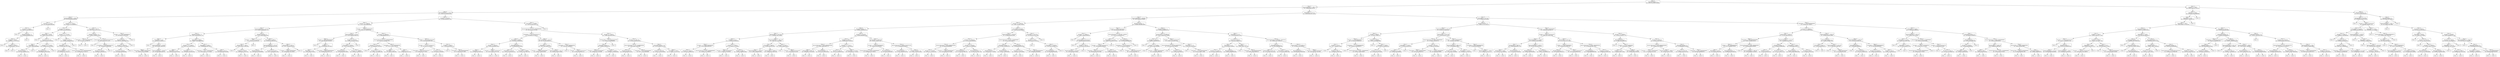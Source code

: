 digraph DecisionTree {
	rankdir=TD;
	node [shape=box];
	140446008335600 [label="Class: 0
Payment Format = 2
IG: 0.0021781538597350682"];
	140445856903760 [label="Class: 0
Amount Received <= 1883.52
IG: -0.048878962224145"];
	140446008335600 -> 140445856903760;
	140445856897088 [label="Class: 0
Amount Received <= 223.24
IG: -0.009276218366925654"];
	140445856903760 -> 140445856897088;
	140445856892576 [label="Class: 0
Amount Received <= 58.56
IG: 0.007402285042446338"];
	140445856897088 -> 140445856892576;
	140445856900256 [label="Class: 0
Account <= 12793.0
IG: 0.011285368592846186"];
	140445856892576 -> 140445856900256;
	140445856897568 [label="Class: 0
Account <= 10260.0
IG: 0.010197345158287675"];
	140445856900256 -> 140445856897568;
	140445856899920 [label="Class: 0
"];
	140445856897568 -> 140445856899920;
	140445856903808 [label="Class: 0
Payment Currency = 4
IG: 0.004662849488553342"];
	140445856897568 -> 140445856903808;
	140445856903424 [label="Class: 0
To Bank <= 23555.0
IG: -0.009906113797972202"];
	140445856903808 -> 140445856903424;
	140445856898576 [label="Class: 0
"];
	140445856903424 -> 140445856898576;
	140445856898672 [label="Class: 0
To Bank <= 23691.0
IG: -0.004062806917236702"];
	140445856903424 -> 140445856898672;
	140445856901168 [label="Class: 0
"];
	140445856898672 -> 140445856901168;
	140445856902944 [label="Class: 0
"];
	140445856898672 -> 140445856902944;
	140445856900640 [label="Class: 0
"];
	140445856903808 -> 140445856900640;
	140445856898720 [label="Class: 0
"];
	140445856900256 -> 140445856898720;
	140445856902416 [label="Class: 0
Account <= 173925.0
IG: 0.003872474163680622"];
	140445856892576 -> 140445856902416;
	140445856892432 [label="Class: 0
Account.1 <= 158213.0
IG: 0.006791935529326925"];
	140445856902416 -> 140445856892432;
	140445856903040 [label="Class: 0
Amount Paid <= 98.59
IG: 0.008707442229220307"];
	140445856892432 -> 140445856903040;
	140445856898144 [label="Class: 0
"];
	140445856903040 -> 140445856898144;
	140445856897184 [label="Class: 0
Account <= 41119.0
IG: 0.007429366707397664"];
	140445856903040 -> 140445856897184;
	140445856903952 [label="Class: 0
From Bank <= 1.0
IG: 0.01077999204849866"];
	140445856897184 -> 140445856903952;
	140445856903088 [label="Class: 0
Payment Currency = 5
IG: 0.011562193060221191"];
	140445856903952 -> 140445856903088;
	140445856893680 [label="Class: 0
"];
	140445856903088 -> 140445856893680;
	140445856903616 [label="Class: 1
"];
	140445856903088 -> 140445856903616;
	140445856897136 [label="Class: 0
"];
	140445856903952 -> 140445856897136;
	140445856896176 [label="Class: 0
Account.1 <= 111426.0
IG: 0.004867901552293601"];
	140445856897184 -> 140445856896176;
	140445856894832 [label="Class: 0
Receiving Currency = 0
IG: 0.0018086541205103446"];
	140445856896176 -> 140445856894832;
	140445856897760 [label="Class: 0
"];
	140445856894832 -> 140445856897760;
	140445856906064 [label="Class: 0
"];
	140445856894832 -> 140445856906064;
	140445856896944 [label="Class: 0
"];
	140445856896176 -> 140445856896944;
	140445856891904 [label="Class: 0
Account.1 <= 176746.0
IG: -0.001423152157207187"];
	140445856892432 -> 140445856891904;
	140445916590960 [label="Class: 0
"];
	140445856891904 -> 140445916590960;
	140445916590528 [label="Class: 0
To Bank <= 27621.0
IG: -0.006851998864400554"];
	140445856891904 -> 140445916590528;
	140445856894592 [label="Class: 0
Timestamp <= 6097.0
IG: -0.014631296733111405"];
	140445916590528 -> 140445856894592;
	140445856892624 [label="Class: 0
Amount Received <= 79.27
IG: 0.005687931115616273"];
	140445856894592 -> 140445856892624;
	140445856897424 [label="Class: 0
"];
	140445856892624 -> 140445856897424;
	140445856897952 [label="Class: 0
"];
	140445856892624 -> 140445856897952;
	140445856893152 [label="Class: 0
Amount Received <= 97.16999999999999
IG: -0.030463687575100172"];
	140445856894592 -> 140445856893152;
	140445856891280 [label="Class: 0
"];
	140445856893152 -> 140445856891280;
	140445856897280 [label="Class: 0
"];
	140445856893152 -> 140445856897280;
	140445856891760 [label="Class: 0
"];
	140445916590528 -> 140445856891760;
	140445856903904 [label="Class: 0
From Bank <= 32613.0
IG: -0.007763957267111167"];
	140445856902416 -> 140445856903904;
	140445856896992 [label="Class: 0
Payment Currency = 13
IG: -0.036021284982223824"];
	140445856903904 -> 140445856896992;
	140445856906160 [label="Class: 0
Timestamp <= 10118.666666666666
IG: -0.1414871123750779"];
	140445856896992 -> 140445856906160;
	140445856896368 [label="Class: 0
"];
	140445856906160 -> 140445856896368;
	140445856897616 [label="Class: 0
"];
	140445856906160 -> 140445856897616;
	140445856896656 [label="Class: 0
Amount Received <= 82.63333333333331
IG: -0.03146800763711478"];
	140445856896992 -> 140445856896656;
	140445856901840 [label="Class: 0
"];
	140445856896656 -> 140445856901840;
	140445856896416 [label="Class: 0
From Bank <= 31528.833333333332
IG: -0.03854397388926046"];
	140445856896656 -> 140445856896416;
	140445856895120 [label="Class: 0
Account <= 243930.0
IG: -0.045699337804440125"];
	140445856896416 -> 140445856895120;
	140445856899776 [label="Class: 0
"];
	140445856895120 -> 140445856899776;
	140445856903856 [label="Class: 0
"];
	140445856895120 -> 140445856903856;
	140445856894160 [label="Class: 0
"];
	140445856896416 -> 140445856894160;
	140445856891520 [label="Class: 0
Account.1 <= 178295.66666666645
IG: 0.007663457419513055"];
	140445856903904 -> 140445856891520;
	140445407110496 [label="Class: 0
Payment Currency = 5
IG: 0.0011611584593937442"];
	140445856891520 -> 140445407110496;
	140445407111168 [label="Class: 0
Account <= 294470.0
IG: -0.010816257076794835"];
	140445407110496 -> 140445407111168;
	140445407111600 [label="Class: 0
Account <= 253563.0
IG: -0.025388653850093666"];
	140445407111168 -> 140445407111600;
	140445407114144 [label="Class: 0
"];
	140445407111600 -> 140445407114144;
	140445407112032 [label="Class: 0
"];
	140445407111600 -> 140445407112032;
	140445407114048 [label="Class: 0
"];
	140445407111168 -> 140445407114048;
	140445407111744 [label="Class: 0
"];
	140445407110496 -> 140445407111744;
	140445407110832 [label="Class: 0
"];
	140445856891520 -> 140445407110832;
	140445856905776 [label="Class: 0
Account <= 121263.0
IG: -0.02485538049427302"];
	140445856897088 -> 140445856905776;
	140445407111408 [label="Class: 0
Account.1 <= 148628.0
IG: -0.012174991388049916"];
	140445856905776 -> 140445407111408;
	140445407111504 [label="Class: 0
Amount Received <= 1327.65
IG: -0.005974448806567176"];
	140445407111408 -> 140445407111504;
	140445407113904 [label="Class: 0
Payment Currency = 0
IG: -0.0017052819293411747"];
	140445407111504 -> 140445407113904;
	140445407114000 [label="Class: 0
From Bank <= 22.0
IG: -0.05004374318981217"];
	140445407113904 -> 140445407114000;
	140445407113232 [label="Class: 1
"];
	140445407114000 -> 140445407113232;
	140445407110736 [label="Class: 0
Amount Received <= 549.99
IG: -0.04754340710825338"];
	140445407114000 -> 140445407110736;
	140445407112080 [label="Class: 0
From Bank <= 98690.49999999438
IG: -0.006527815474384897"];
	140445407110736 -> 140445407112080;
	140445407113280 [label="Class: 0
"];
	140445407112080 -> 140445407113280;
	140445407111216 [label="Class: 0
"];
	140445407112080 -> 140445407111216;
	140445407106704 [label="Class: 0
Amount Received <= 990.88
IG: -0.07565289462448795"];
	140445407110736 -> 140445407106704;
	140445407112416 [label="Class: 0
"];
	140445407106704 -> 140445407112416;
	140445407113040 [label="Class: 0
"];
	140445407106704 -> 140445407113040;
	140445407112752 [label="Class: 0
Timestamp <= 8689.0
IG: -0.0005771865589603662"];
	140445407113904 -> 140445407112752;
	140445407112896 [label="Class: 0
Account.1 <= 115860.0
IG: 0.0027519778164124074"];
	140445407112752 -> 140445407112896;
	140445407102576 [label="Class: 0
From Bank <= 116.0
IG: 0.004419234491307495"];
	140445407112896 -> 140445407102576;
	140445407110160 [label="Class: 0
"];
	140445407102576 -> 140445407110160;
	140445407109392 [label="Class: 0
"];
	140445407102576 -> 140445407109392;
	140445407111312 [label="Class: 0
Timestamp <= 1411.0
IG: -0.003584740554010304"];
	140445407112896 -> 140445407111312;
	140445407109152 [label="Class: 0
"];
	140445407111312 -> 140445407109152;
	140445407113088 [label="Class: 0
"];
	140445407111312 -> 140445407113088;
	140445407111792 [label="Class: 0
Timestamp <= 13081.0
IG: -0.006689685590759472"];
	140445407112752 -> 140445407111792;
	140445407109872 [label="Class: 0
Timestamp <= 12217.166666666666
IG: -0.0022496197473734283"];
	140445407111792 -> 140445407109872;
	140445407109056 [label="Class: 0
"];
	140445407109872 -> 140445407109056;
	140445407113184 [label="Class: 0
"];
	140445407109872 -> 140445407113184;
	140445407113856 [label="Class: 0
Timestamp <= 14157.0
IG: -0.021039546097953984"];
	140445407111792 -> 140445407113856;
	140445407109776 [label="Class: 0
"];
	140445407113856 -> 140445407109776;
	140445407110784 [label="Class: 0
"];
	140445407113856 -> 140445407110784;
	140445407109680 [label="Class: 0
Payment Currency = 4
IG: -0.025754905289859138"];
	140445407111504 -> 140445407109680;
	140445407102384 [label="Class: 0
Account.1 <= 118047.33333333321
IG: -0.0458213355952295"];
	140445407109680 -> 140445407102384;
	140445407111552 [label="Class: 0
Amount Paid <= 1362.8
IG: -0.055136335723851945"];
	140445407102384 -> 140445407111552;
	140445407106896 [label="Class: 0
"];
	140445407111552 -> 140445407106896;
	140445407106944 [label="Class: 0
To Bank <= 124261.0
IG: -0.06594802273877051"];
	140445407111552 -> 140445407106944;
	140445407111120 [label="Class: 0
"];
	140445407106944 -> 140445407111120;
	140445407113328 [label="Class: 0
"];
	140445407106944 -> 140445407113328;
	140445407105984 [label="Class: 0
"];
	140445407102384 -> 140445407105984;
	140445407109344 [label="Class: 0
From Bank <= 19925.0
IG: -0.01812920389216377"];
	140445407109680 -> 140445407109344;
	140445407111888 [label="Class: 0
Amount Received <= 1761.81
IG: -0.0070963488619021405"];
	140445407109344 -> 140445407111888;
	140445407105696 [label="Class: 0
Payment Currency = 10
IG: -0.0014603470182969081"];
	140445407111888 -> 140445407105696;
	140445407112128 [label="Class: 0
"];
	140445407105696 -> 140445407112128;
	140445407110304 [label="Class: 0
"];
	140445407105696 -> 140445407110304;
	140445407110208 [label="Class: 0
Account.1 <= 107597.0
IG: -0.027120885869321064"];
	140445407111888 -> 140445407110208;
	140445407109248 [label="Class: 0
"];
	140445407110208 -> 140445407109248;
	140445407106080 [label="Class: 0
"];
	140445407110208 -> 140445407106080;
	140445407108624 [label="Class: 0
Amount Paid <= 1820.31
IG: -0.03773020481435164"];
	140445407109344 -> 140445407108624;
	140445407106464 [label="Class: 0
To Bank <= 212031.99999999983
IG: -0.045648062144118824"];
	140445407108624 -> 140445407106464;
	140445407101856 [label="Class: 0
"];
	140445407106464 -> 140445407101856;
	140445407102528 [label="Class: 0
"];
	140445407106464 -> 140445407102528;
	140445407101760 [label="Class: 0
"];
	140445407108624 -> 140445407101760;
	140445407109728 [label="Class: 0
Account.1 <= 233028.66666666663
IG: -0.03917877604954144"];
	140445407111408 -> 140445407109728;
	140445407110544 [label="Class: 0
Amount Received <= 675.07
IG: -0.023744828476490704"];
	140445407109728 -> 140445407110544;
	140445407107616 [label="Class: 0
Account <= 16635.666666666646
IG: -0.007408189279149187"];
	140445407110544 -> 140445407107616;
	140445407107184 [label="Class: 0
"];
	140445407107616 -> 140445407107184;
	140445407112800 [label="Class: 0
To Bank <= 1.0
IG: -0.010558339273873047"];
	140445407107616 -> 140445407112800;
	140445407110592 [label="Class: 0
From Bank <= 12.0
IG: -0.0931188550709321"];
	140445407112800 -> 140445407110592;
	140445407102432 [label="Class: 0
"];
	140445407110592 -> 140445407102432;
	140445407111936 [label="Class: 0
"];
	140445407110592 -> 140445407111936;
	140445407111840 [label="Class: 0
From Bank <= 16449.999999999993
IG: -0.008636434106751174"];
	140445407112800 -> 140445407111840;
	140445407105552 [label="Class: 0
"];
	140445407111840 -> 140445407105552;
	140445407107568 [label="Class: 0
"];
	140445407111840 -> 140445407107568;
	140445407108096 [label="Class: 0
To Bank <= 132445.0
IG: -0.038113050342134344"];
	140445407110544 -> 140445407108096;
	140445407100992 [label="Class: 0
From Bank <= 23833.0
IG: -0.0472760324547979"];
	140445407108096 -> 140445407100992;
	140445407113952 [label="Class: 0
Payment Currency = 4
IG: -0.03798449420703967"];
	140445407100992 -> 140445407113952;
	140445407114768 [label="Class: 0
"];
	140445407113952 -> 140445407114768;
	140445407110016 [label="Class: 0
"];
	140445407113952 -> 140445407110016;
	140445407111072 [label="Class: 0
Account.1 <= 148899.0
IG: -0.08203722284926178"];
	140445407100992 -> 140445407111072;
	140445407108192 [label="Class: 1
"];
	140445407111072 -> 140445407108192;
	140445407116208 [label="Class: 0
"];
	140445407111072 -> 140445407116208;
	140445407115536 [label="Class: 0
"];
	140445407108096 -> 140445407115536;
	140445407105408 [label="Class: 0
Account.1 <= 296165.0
IG: -0.10682688008769751"];
	140445407109728 -> 140445407105408;
	140445407116976 [label="Class: 0
Amount Received <= 773.3499999999999
IG: -0.07249756048347793"];
	140445407105408 -> 140445407116976;
	140445407114672 [label="Class: 0
Account.1 <= 258754.0
IG: -0.017699062627303128"];
	140445407116976 -> 140445407114672;
	140445407114816 [label="Class: 0
"];
	140445407114672 -> 140445407114816;
	140445407107040 [label="Class: 0
Account.1 <= 272247.0
IG: -0.06617261648891383"];
	140445407114672 -> 140445407107040;
	140445407108000 [label="Class: 0
"];
	140445407107040 -> 140445407108000;
	140445407105888 [label="Class: 0
"];
	140445407107040 -> 140445407105888;
	140445407109920 [label="Class: 0
Timestamp <= 11164.999999999996
IG: -0.11477318111262705"];
	140445407116976 -> 140445407109920;
	140445407116400 [label="Class: 0
From Bank <= 22.0
IG: -0.07799543148652087"];
	140445407109920 -> 140445407116400;
	140445407106032 [label="Class: 0
"];
	140445407116400 -> 140445407106032;
	140445407117072 [label="Class: 0
"];
	140445407116400 -> 140445407117072;
	140445407108576 [label="Class: 0
To Bank <= 1.0
IG: -0.24882026615427616"];
	140445407109920 -> 140445407108576;
	140445407115248 [label="Class: 1
"];
	140445407108576 -> 140445407115248;
	140445407116448 [label="Class: 0
"];
	140445407108576 -> 140445407116448;
	140445407116688 [label="Class: 0
To Bank <= 1451.3333333333328
IG: -0.22552485536872652"];
	140445407105408 -> 140445407116688;
	140445407115296 [label="Class: 0
Account.1 <= 315141.3333333333
IG: -0.5704143170510029"];
	140445407116688 -> 140445407115296;
	140445407115632 [label="Class: 0
From Bank <= 3341.8333333333317
IG: -0.5900445514770016"];
	140445407115296 -> 140445407115632;
	140445407117264 [label="Class: 0
"];
	140445407115632 -> 140445407117264;
	140445407114864 [label="Class: 1
"];
	140445407115632 -> 140445407114864;
	140445407113424 [label="Class: 0
Account <= 47927.0
IG: -0.31344901704260847"];
	140445407115296 -> 140445407113424;
	140445407112512 [label="Class: 0
"];
	140445407113424 -> 140445407112512;
	140445407101952 [label="Class: 0
"];
	140445407113424 -> 140445407101952;
	140445407115104 [label="Class: 0
To Bank <= 10642.0
IG: -0.13652065049267115"];
	140445407116688 -> 140445407115104;
	140445407109968 [label="Class: 0
"];
	140445407115104 -> 140445407109968;
	140445407106224 [label="Class: 0
From Bank <= 2823.9999999999986
IG: -0.1599185524737887"];
	140445407115104 -> 140445407106224;
	140445407108672 [label="Class: 0
"];
	140445407106224 -> 140445407108672;
	140445407106320 [label="Class: 0
"];
	140445407106224 -> 140445407106320;
	140445407111456 [label="Class: 0
From Bank <= 315686.0
IG: -0.04714704547497718"];
	140445856905776 -> 140445407111456;
	140445407109104 [label="Class: 0
Amount Received <= 1126.4499999999998
IG: -0.0579961617971855"];
	140445407111456 -> 140445407109104;
	140445407107952 [label="Class: 0
Timestamp <= 11015.833333333332
IG: -0.04160632707509216"];
	140445407109104 -> 140445407107952;
	140445407114096 [label="Class: 0
From Bank <= 26580.0
IG: -0.03342827683826305"];
	140445407107952 -> 140445407114096;
	140445407106848 [label="Class: 0
Account <= 156105.0
IG: -0.04551034060067644"];
	140445407114096 -> 140445407106848;
	140445407116304 [label="Class: 0
From Bank <= 1.0
IG: -0.01906140703029746"];
	140445407106848 -> 140445407116304;
	140445407103344 [label="Class: 0
"];
	140445407116304 -> 140445407103344;
	140445407102672 [label="Class: 0
"];
	140445407116304 -> 140445407102672;
	140445407105168 [label="Class: 0
Account.1 <= 200321.3333333333
IG: -0.057416602707073744"];
	140445407106848 -> 140445407105168;
	140445407104256 [label="Class: 0
"];
	140445407105168 -> 140445407104256;
	140445407116256 [label="Class: 0
"];
	140445407105168 -> 140445407116256;
	140445407106512 [label="Class: 0
Receiving Currency = 5
IG: -0.01990906405250456"];
	140445407114096 -> 140445407106512;
	140445407104784 [label="Class: 0
From Bank <= 38132.0
IG: -0.003179148452053141"];
	140445407106512 -> 140445407104784;
	140445407104544 [label="Class: 0
"];
	140445407104784 -> 140445407104544;
	140445407103056 [label="Class: 0
"];
	140445407104784 -> 140445407103056;
	140445407105312 [label="Class: 0
From Bank <= 32688.0
IG: -0.03411740279581796"];
	140445407106512 -> 140445407105312;
	140445407104016 [label="Class: 0
"];
	140445407105312 -> 140445407104016;
	140445407114384 [label="Class: 0
"];
	140445407105312 -> 140445407114384;
	140445407112560 [label="Class: 0
Amount Received <= 942.18
IG: -0.07791344534893352"];
	140445407107952 -> 140445407112560;
	140445407104304 [label="Class: 0
Timestamp <= 12436.0
IG: -0.05770915390427683"];
	140445407112560 -> 140445407104304;
	140445407103872 [label="Class: 0
Account.1 <= 190908.99999999997
IG: -0.02604752685353956"];
	140445407104304 -> 140445407103872;
	140445407104448 [label="Class: 0
"];
	140445407103872 -> 140445407104448;
	140445407105072 [label="Class: 0
"];
	140445407103872 -> 140445407105072;
	140445407116640 [label="Class: 0
Amount Received <= 524.73
IG: -0.08447418918739483"];
	140445407104304 -> 140445407116640;
	140445407103152 [label="Class: 0
"];
	140445407116640 -> 140445407103152;
	140445407105216 [label="Class: 0
"];
	140445407116640 -> 140445407105216;
	140445407107328 [label="Class: 0
Timestamp <= 11569.166666666666
IG: -0.1641397226696432"];
	140445407112560 -> 140445407107328;
	140445407116112 [label="Class: 0
"];
	140445407107328 -> 140445407116112;
	140445407115872 [label="Class: 0
Account.1 <= 42043.33333333332
IG: -0.19034796330621212"];
	140445407107328 -> 140445407115872;
	140445407103920 [label="Class: 0
"];
	140445407115872 -> 140445407103920;
	140445407117168 [label="Class: 0
"];
	140445407115872 -> 140445407117168;
	140445407117024 [label="Class: 0
Account <= 178595.0
IG: -0.08873091004519382"];
	140445407109104 -> 140445407117024;
	140445407116928 [label="Class: 0
Amount Paid <= 1757.0633333333333
IG: -0.05367492639069686"];
	140445407117024 -> 140445407116928;
	140445407104736 [label="Class: 0
Receiving Currency = 5
IG: -0.0646521965599761"];
	140445407116928 -> 140445407104736;
	140445407114288 [label="Class: 0
Account <= 167563.66666666666
IG: -0.09960282121161086"];
	140445407104736 -> 140445407114288;
	140445407101136 [label="Class: 0
"];
	140445407114288 -> 140445407101136;
	140445407106800 [label="Class: 0
"];
	140445407114288 -> 140445407106800;
	140445407115392 [label="Class: 0
From Bank <= 11657.0
IG: -0.029595179200646464"];
	140445407104736 -> 140445407115392;
	140445407105360 [label="Class: 0
"];
	140445407115392 -> 140445407105360;
	140445407110400 [label="Class: 0
"];
	140445407115392 -> 140445407110400;
	140445407112464 [label="Class: 0
"];
	140445407116928 -> 140445407112464;
	140445407115008 [label="Class: 0
Account.1 <= 136778.0
IG: -0.10455546093591833"];
	140445407117024 -> 140445407115008;
	140445407117120 [label="Class: 0
Amount Received <= 1751.7016666666666
IG: -0.08130484723653905"];
	140445407115008 -> 140445407117120;
	140445407108144 [label="Class: 0
Account <= 209183.0
IG: -0.09138098455114617"];
	140445407117120 -> 140445407108144;
	140445407104832 [label="Class: 0
"];
	140445407108144 -> 140445407104832;
	140445407105024 [label="Class: 0
"];
	140445407108144 -> 140445407105024;
	140445407112368 [label="Class: 0
Timestamp <= 9794.999999999998
IG: -0.01777067416830099"];
	140445407117120 -> 140445407112368;
	140445407105792 [label="Class: 0
"];
	140445407112368 -> 140445407105792;
	140445407103968 [label="Class: 0
"];
	140445407112368 -> 140445407103968;
	140445407101376 [label="Class: 0
Receiving Currency = 10
IG: -0.12572593614741795"];
	140445407115008 -> 140445407101376;
	140445407106656 [label="Class: 0
Account <= 180739.0
IG: -0.22912541055539465"];
	140445407101376 -> 140445407106656;
	140445407104496 [label="Class: 1
"];
	140445407106656 -> 140445407104496;
	140445407101616 [label="Class: 0
"];
	140445407106656 -> 140445407101616;
	140445407108816 [label="Class: 0
From Bank <= 3242.0
IG: -0.11806273214279706"];
	140445407101376 -> 140445407108816;
	140445407112272 [label="Class: 0
"];
	140445407108816 -> 140445407112272;
	140445405667648 [label="Class: 0
"];
	140445407108816 -> 140445405667648;
	140445407107760 [label="Class: 0
"];
	140445407111456 -> 140445407107760;
	140445856902128 [label="Class: 0
Timestamp <= 11117.0
IG: -0.08522882395732626"];
	140445856903760 -> 140445856902128;
	140445405660064 [label="Class: 0
Amount Received <= 58199.81
IG: -0.06729382025784099"];
	140445856902128 -> 140445405660064;
	140445405663664 [label="Class: 0
Account.1 <= 200034.0
IG: -0.08377952862708395"];
	140445405660064 -> 140445405663664;
	140445405667936 [label="Class: 0
Payment Currency = 0
IG: -0.06992136950501415"];
	140445405663664 -> 140445405667936;
	140445405667600 [label="Class: 0
Amount Paid <= 15372.95
IG: -0.23899457462145868"];
	140445405667936 -> 140445405667600;
	140445405668320 [label="Class: 0
To Bank <= 121.0
IG: -0.10280492092860391"];
	140445405667600 -> 140445405668320;
	140445405668416 [label="Class: 0
Account.1 <= 158995.99999999994
IG: -0.16273098342842418"];
	140445405668320 -> 140445405668416;
	140445405659824 [label="Class: 0
Account.1 <= 44231.0
IG: -0.05182621469855192"];
	140445405668416 -> 140445405659824;
	140445405667360 [label="Class: 0
"];
	140445405659824 -> 140445405667360;
	140445405669376 [label="Class: 0
"];
	140445405659824 -> 140445405669376;
	140445405661072 [label="Class: 0
Amount Received <= 8187.889999999999
IG: -0.46503707129895977"];
	140445405668416 -> 140445405661072;
	140445405669712 [label="Class: 0
"];
	140445405661072 -> 140445405669712;
	140445405668608 [label="Class: 0
"];
	140445405661072 -> 140445405668608;
	140445405668176 [label="Class: 0
Account.1 <= 22825.0
IG: -0.07248361474785942"];
	140445405668320 -> 140445405668176;
	140445405668992 [label="Class: 0
Account <= 164802.66666666654
IG: -0.17936911072195305"];
	140445405668176 -> 140445405668992;
	140445405668656 [label="Class: 0
"];
	140445405668992 -> 140445405668656;
	140445405668944 [label="Class: 0
"];
	140445405668992 -> 140445405668944;
	140445405659776 [label="Class: 0
To Bank <= 48211.0
IG: -0.04414758688231908"];
	140445405668176 -> 140445405659776;
	140445405663376 [label="Class: 0
"];
	140445405659776 -> 140445405663376;
	140445405669136 [label="Class: 0
"];
	140445405659776 -> 140445405669136;
	140445405667504 [label="Class: 0
Amount Received <= 20617.69
IG: -0.4875441131352868"];
	140445405667600 -> 140445405667504;
	140445405669328 [label="Class: 0
From Bank <= 48943.0
IG: -0.2569764352911634"];
	140445405667504 -> 140445405669328;
	140445405667264 [label="Class: 0
Amount Received <= 15966.84
IG: -0.14957128996387564"];
	140445405669328 -> 140445405667264;
	140445405670000 [label="Class: 0
"];
	140445405667264 -> 140445405670000;
	140445405663952 [label="Class: 0
"];
	140445405667264 -> 140445405663952;
	140445405663904 [label="Class: 0
Amount Paid <= 15906.42
IG: -0.40803283135097346"];
	140445405669328 -> 140445405663904;
	140445405669520 [label="Class: 0
"];
	140445405663904 -> 140445405669520;
	140445405669664 [label="Class: 0
"];
	140445405663904 -> 140445405669664;
	140445405660928 [label="Class: 0
Account.1 <= 2267.0
IG: -0.5664138669784061"];
	140445405667504 -> 140445405660928;
	140445405669808 [label="Class: 1
"];
	140445405660928 -> 140445405669808;
	140445405668800 [label="Class: 0
Account <= 126039.33333333328
IG: -0.5535369505142359"];
	140445405660928 -> 140445405668800;
	140445405669088 [label="Class: 0
"];
	140445405668800 -> 140445405669088;
	140445405669904 [label="Class: 0
"];
	140445405668800 -> 140445405669904;
	140445405667168 [label="Class: 0
Account <= 116138.0
IG: -0.06495396849851694"];
	140445405667936 -> 140445405667168;
	140445405669232 [label="Class: 0
To Bank <= 29467.0
IG: -0.048926660374546335"];
	140445405667168 -> 140445405669232;
	140445405669952 [label="Class: 0
Amount Received <= 25610.986666666668
IG: -0.06017948233491713"];
	140445405669232 -> 140445405669952;
	140445405670576 [label="Class: 0
Amount Paid <= 8581.48
IG: -0.06830807287621828"];
	140445405669952 -> 140445405670576;
	140445405660112 [label="Class: 0
"];
	140445405670576 -> 140445405660112;
	140445405670768 [label="Class: 0
"];
	140445405670576 -> 140445405670768;
	140445405669184 [label="Class: 0
Payment Currency = 8
IG: -0.011376573500139325"];
	140445405669952 -> 140445405669184;
	140445405669280 [label="Class: 0
"];
	140445405669184 -> 140445405669280;
	140445405671680 [label="Class: 0
"];
	140445405669184 -> 140445405671680;
	140445405671248 [label="Class: 0
Account.1 <= 71251.0
IG: -0.024097177044782342"];
	140445405669232 -> 140445405671248;
	140445405671872 [label="Class: 0
Account <= 10014.0
IG: -0.012722333803576241"];
	140445405671248 -> 140445405671872;
	140445405671056 [label="Class: 0
"];
	140445405671872 -> 140445405671056;
	140445405660016 [label="Class: 0
"];
	140445405671872 -> 140445405660016;
	140445405669040 [label="Class: 0
Amount Paid <= 7312.66
IG: -0.03429902257729228"];
	140445405671248 -> 140445405669040;
	140445405670096 [label="Class: 0
"];
	140445405669040 -> 140445405670096;
	140445405670192 [label="Class: 0
"];
	140445405669040 -> 140445405670192;
	140445405667792 [label="Class: 0
Amount Paid <= 4348.795
IG: -0.0944173085072497"];
	140445405667168 -> 140445405667792;
	140445405667696 [label="Class: 0
Account.1 <= 58538.66666666665
IG: -0.0630135181954248"];
	140445405667792 -> 140445405667696;
	140445405673120 [label="Class: 0
Amount Received <= 3499.979999999999
IG: -0.04098407013799014"];
	140445405667696 -> 140445405673120;
	140445405671776 [label="Class: 0
"];
	140445405673120 -> 140445405671776;
	140445405671392 [label="Class: 0
"];
	140445405673120 -> 140445405671392;
	140445405669616 [label="Class: 0
Receiving Currency = 8
IG: -0.07325678558236677"];
	140445405667696 -> 140445405669616;
	140445405671488 [label="Class: 0
"];
	140445405669616 -> 140445405671488;
	140445405671152 [label="Class: 0
"];
	140445405669616 -> 140445405671152;
	140445405672496 [label="Class: 0
Amount Received <= 20009.573333333326
IG: -0.12289593016390074"];
	140445405667792 -> 140445405672496;
	140445405671008 [label="Class: 0
Payment Currency = 4
IG: -0.15227095029754703"];
	140445405672496 -> 140445405671008;
	140445405670144 [label="Class: 0
"];
	140445405671008 -> 140445405670144;
	140445405670624 [label="Class: 0
"];
	140445405671008 -> 140445405670624;
	140445405670240 [label="Class: 0
Payment Currency = 13
IG: -0.05677182343124822"];
	140445405672496 -> 140445405670240;
	140445405671440 [label="Class: 0
"];
	140445405670240 -> 140445405671440;
	140445405672400 [label="Class: 0
"];
	140445405670240 -> 140445405672400;
	140445405663712 [label="Class: 0
From Bank <= 235580.0
IG: -0.14323820845380564"];
	140445405663664 -> 140445405663712;
	140445405669760 [label="Class: 0
Amount Received <= 4924.68
IG: -0.1646453933522409"];
	140445405663712 -> 140445405669760;
	140445405672976 [label="Class: 0
Account.1 <= 244335.0
IG: -0.10142283823090395"];
	140445405669760 -> 140445405672976;
	140445405660880 [label="Class: 0
Amount Received <= 3636.0399999999995
IG: -0.07056320364969902"];
	140445405672976 -> 140445405660880;
	140445405674032 [label="Class: 0
Account.1 <= 235300.0
IG: -0.08718711323451554"];
	140445405660880 -> 140445405674032;
	140445405670672 [label="Class: 0
"];
	140445405674032 -> 140445405670672;
	140445405673648 [label="Class: 0
"];
	140445405674032 -> 140445405673648;
	140445405674416 [label="Class: 0
Account <= 214695.99999999994
IG: -0.032186491091705384"];
	140445405660880 -> 140445405674416;
	140445405667744 [label="Class: 0
"];
	140445405674416 -> 140445405667744;
	140445405667216 [label="Class: 0
"];
	140445405674416 -> 140445405667216;
	140445405668368 [label="Class: 0
Account <= 233518.0
IG: -0.12826705728999946"];
	140445405672976 -> 140445405668368;
	140445405668896 [label="Class: 0
Receiving Currency = 4
IG: -0.1754410675992703"];
	140445405668368 -> 140445405668896;
	140445405670960 [label="Class: 0
"];
	140445405668896 -> 140445405670960;
	140445405668032 [label="Class: 0
"];
	140445405668896 -> 140445405668032;
	140445405671344 [label="Class: 0
Receiving Currency = 9
IG: -0.07587916754547798"];
	140445405668368 -> 140445405671344;
	140445405674656 [label="Class: 0
"];
	140445405671344 -> 140445405674656;
	140445405673888 [label="Class: 0
"];
	140445405671344 -> 140445405673888;
	140445405674848 [label="Class: 0
Amount Received <= 21541.929999999997
IG: -0.22131646521663317"];
	140445405669760 -> 140445405674848;
	140445405669856 [label="Class: 0
Receiving Currency = 4
IG: -0.27042741596242237"];
	140445405674848 -> 140445405669856;
	140445405673312 [label="Class: 0
Payment Currency = 4
IG: -0.40228424277795566"];
	140445405669856 -> 140445405673312;
	140445405671104 [label="Class: 0
"];
	140445405673312 -> 140445405671104;
	140445405673696 [label="Class: 0
"];
	140445405673312 -> 140445405673696;
	140445405668128 [label="Class: 0
Payment Currency = 5
IG: -0.22301741994786817"];
	140445405669856 -> 140445405668128;
	140445405673072 [label="Class: 0
"];
	140445405668128 -> 140445405673072;
	140445405673936 [label="Class: 0
"];
	140445405668128 -> 140445405673936;
	140445405668272 [label="Class: 0
Payment Currency = 0
IG: -0.10828955952813442"];
	140445405674848 -> 140445405668272;
	140444884255216 [label="Class: 0
Account <= 81320.0
IG: -0.40539574230150666"];
	140445405668272 -> 140444884255216;
	140444884255120 [label="Class: 0
"];
	140444884255216 -> 140444884255120;
	140444884255792 [label="Class: 0
"];
	140444884255216 -> 140444884255792;
	140444884256368 [label="Class: 0
Timestamp <= 2846.9999999999995
IG: -0.0968908780406858"];
	140445405668272 -> 140444884256368;
	140444884256944 [label="Class: 0
"];
	140444884256368 -> 140444884256944;
	140444884255024 [label="Class: 0
"];
	140444884256368 -> 140444884255024;
	140445405672736 [label="Class: 0
From Bank <= 313170.0
IG: -0.01163210374213188"];
	140445405663712 -> 140445405672736;
	140444884255600 [label="Class: 0
Account <= 1938.0
IG: -0.05154416311519215"];
	140445405672736 -> 140444884255600;
	140444884254976 [label="Class: 1
"];
	140444884255600 -> 140444884254976;
	140444884257472 [label="Class: 0
From Bank <= 310593.0
IG: -0.04726157824826702"];
	140444884255600 -> 140444884257472;
	140444884254928 [label="Class: 0
Receiving Currency = 14
IG: -0.07326589383392962"];
	140444884257472 -> 140444884254928;
	140444884254880 [label="Class: 0
"];
	140444884254928 -> 140444884254880;
	140444884256800 [label="Class: 0
"];
	140444884254928 -> 140444884256800;
	140444884257616 [label="Class: 0
"];
	140444884257472 -> 140444884257616;
	140444884255072 [label="Class: 0
"];
	140445405672736 -> 140444884255072;
	140445405663856 [label="Class: 0
Payment Currency = 5
IG: -0.030691948188419867"];
	140445405660064 -> 140445405663856;
	140444884256272 [label="Class: 0
Account <= 119852.33333333331
IG: 0.002364536200814905"];
	140445405663856 -> 140444884256272;
	140444884255504 [label="Class: 0
Account.1 <= 148815.0
IG: 0.008711385923039529"];
	140444884256272 -> 140444884255504;
	140444884255552 [label="Class: 0
"];
	140444884255504 -> 140444884255552;
	140444884255696 [label="Class: 0
Amount Paid <= 227237.49
IG: -0.0039629866020439025"];
	140444884255504 -> 140444884255696;
	140444884256176 [label="Class: 0
"];
	140444884255696 -> 140444884256176;
	140444884258432 [label="Class: 0
To Bank <= 13037.0
IG: -0.01633047381546219"];
	140444884255696 -> 140444884258432;
	140444884256416 [label="Class: 0
Amount Received <= 229748.07
IG: -0.03219038403798542"];
	140444884258432 -> 140444884256416;
	140444884257328 [label="Class: 1
"];
	140444884256416 -> 140444884257328;
	140444884255840 [label="Class: 0
"];
	140444884256416 -> 140444884255840;
	140444884257856 [label="Class: 0
"];
	140444884258432 -> 140444884257856;
	140444884256752 [label="Class: 0
Amount Received <= 7325768.771666647
IG: -0.021151202830040725"];
	140444884256272 -> 140444884256752;
	140444884258288 [label="Class: 0
From Bank <= 12735.0
IG: -0.0005700320566729769"];
	140444884256752 -> 140444884258288;
	140444884258624 [label="Class: 0
Account.1 <= 253260.33333333328
IG: -0.01054988325904564"];
	140444884258288 -> 140444884258624;
	140444884258000 [label="Class: 0
Timestamp <= 8624.833333333332
IG: 0.003063363193579487"];
	140444884258624 -> 140444884258000;
	140444884259392 [label="Class: 0
"];
	140444884258000 -> 140444884259392;
	140444884258096 [label="Class: 0
"];
	140444884258000 -> 140444884258096;
	140444884258672 [label="Class: 0
To Bank <= 17230.0
IG: -0.05082989208328325"];
	140444884258624 -> 140444884258672;
	140444884257280 [label="Class: 0
"];
	140444884258672 -> 140444884257280;
	140444884259056 [label="Class: 0
"];
	140444884258672 -> 140444884259056;
	140444884258240 [label="Class: 0
"];
	140444884258288 -> 140444884258240;
	140444884258528 [label="Class: 0
Receiving Currency = 5
IG: -0.10538430696948786"];
	140444884256752 -> 140444884258528;
	140444884258192 [label="Class: 0
Timestamp <= 719.3333333333326
IG: -0.17055916222498343"];
	140444884258528 -> 140444884258192;
	140444884256080 [label="Class: 0
"];
	140444884258192 -> 140444884256080;
	140444884258144 [label="Class: 0
To Bank <= 2844.3333333333335
IG: -0.19797550876667172"];
	140444884258192 -> 140444884258144;
	140444884257760 [label="Class: 0
"];
	140444884258144 -> 140444884257760;
	140444884255312 [label="Class: 0
"];
	140444884258144 -> 140444884255312;
	140444884259248 [label="Class: 0
"];
	140444884258528 -> 140444884259248;
	140444884257808 [label="Class: 0
Payment Currency = 4
IG: -0.04404250868305703"];
	140445405663856 -> 140444884257808;
	140444884255456 [label="Class: 0
Amount Paid <= 2076809.85
IG: -0.0012756062593728586"];
	140444884257808 -> 140444884255456;
	140444884258768 [label="Class: 0
Account <= 126505.0
IG: 0.009887486858205567"];
	140444884255456 -> 140444884258768;
	140444884260064 [label="Class: 0
"];
	140444884258768 -> 140444884260064;
	140444884260784 [label="Class: 0
Account.1 <= 274398.0
IG: 0.00370139070939887"];
	140444884258768 -> 140444884260784;
	140444884260640 [label="Class: 0
"];
	140444884260784 -> 140444884260640;
	140444884260592 [label="Class: 0
Account <= 204507.66666666666
IG: -0.0220499238604104"];
	140444884260784 -> 140444884260592;
	140444884256560 [label="Class: 0
"];
	140444884260592 -> 140444884256560;
	140444884259296 [label="Class: 0
"];
	140444884260592 -> 140444884259296;
	140444884259632 [label="Class: 0
Account.1 <= 209333.3333333333
IG: -0.04637152418979709"];
	140444884255456 -> 140444884259632;
	140444884260736 [label="Class: 0
Amount Received <= 7933250.5600000005
IG: -0.011903325347058033"];
	140444884259632 -> 140444884260736;
	140444884257952 [label="Class: 0
"];
	140444884260736 -> 140444884257952;
	140444884259488 [label="Class: 0
To Bank <= 14254.0
IG: -0.0301629923903413"];
	140444884260736 -> 140444884259488;
	140444884255360 [label="Class: 0
"];
	140444884259488 -> 140444884255360;
	140444884258480 [label="Class: 0
"];
	140444884259488 -> 140444884258480;
	140444884258336 [label="Class: 0
From Bank <= 1.0
IG: -0.18415447035430402"];
	140444884259632 -> 140444884258336;
	140444884255264 [label="Class: 1
"];
	140444884258336 -> 140444884255264;
	140444884258864 [label="Class: 0
Timestamp <= 1133.999999999999
IG: -0.1667615880717686"];
	140444884258336 -> 140444884258864;
	140444884260256 [label="Class: 0
"];
	140444884258864 -> 140444884260256;
	140444884257232 [label="Class: 0
"];
	140444884258864 -> 140444884257232;
	140444884257904 [label="Class: 0
From Bank <= 211.0
IG: -0.05344248394512954"];
	140444884257808 -> 140444884257904;
	140444884256224 [label="Class: 0
Account <= 134332.0
IG: -0.02128623598592131"];
	140444884257904 -> 140444884256224;
	140444884262368 [label="Class: 0
From Bank <= 1.0
IG: -0.01010442675509921"];
	140444884256224 -> 140444884262368;
	140444884262560 [label="Class: 0
Account.1 <= 214461.0
IG: 0.011562193060221191"];
	140444884262368 -> 140444884262560;
	140444884259776 [label="Class: 0
"];
	140444884262560 -> 140444884259776;
	140444884262848 [label="Class: 1
"];
	140444884262560 -> 140444884262848;
	140444884261216 [label="Class: 0
Receiving Currency = 0
IG: -0.008372858646918497"];
	140444884262368 -> 140444884261216;
	140444884259440 [label="Class: 0
"];
	140444884261216 -> 140444884259440;
	140444884260688 [label="Class: 0
"];
	140444884261216 -> 140444884260688;
	140444884259200 [label="Class: 0
From Bank <= 1.0
IG: -0.0687109357101198"];
	140444884256224 -> 140444884259200;
	140444884261648 [label="Class: 1
"];
	140444884259200 -> 140444884261648;
	140444884259344 [label="Class: 0
Timestamp <= 1156.9999999999998
IG: -0.06613099330895314"];
	140444884259200 -> 140444884259344;
	140444884261600 [label="Class: 0
"];
	140444884259344 -> 140444884261600;
	140444884256848 [label="Class: 0
"];
	140444884259344 -> 140444884256848;
	140444884260544 [label="Class: 0
Amount Received <= 4850001.228333316
IG: -0.06833165719580123"];
	140444884257904 -> 140444884260544;
	140444884260832 [label="Class: 0
Receiving Currency = 0
IG: -0.07780738604896789"];
	140444884260544 -> 140444884260832;
	140444884263712 [label="Class: 0
Amount Paid <= 87977.87
IG: -0.13074968700259246"];
	140444884260832 -> 140444884263712;
	140444884257184 [label="Class: 0
"];
	140444884263712 -> 140444884257184;
	140444884255984 [label="Class: 0
"];
	140444884263712 -> 140444884255984;
	140444884256320 [label="Class: 0
From Bank <= 125633.0
IG: -0.07225491096007683"];
	140444884260832 -> 140444884256320;
	140444884257136 [label="Class: 0
"];
	140444884256320 -> 140444884257136;
	140444884261888 [label="Class: 0
"];
	140444884256320 -> 140444884261888;
	140444884260304 [label="Class: 0
Amount Paid <= 137319625.31
IG: -0.01465373910384978"];
	140444884260544 -> 140444884260304;
	140444884256896 [label="Class: 0
Receiving Currency = 2
IG: -0.0015604681435955389"];
	140444884260304 -> 140444884256896;
	140444884254784 [label="Class: 0
"];
	140444884256896 -> 140444884254784;
	140444884257088 [label="Class: 0
"];
	140444884256896 -> 140444884257088;
	140444884261312 [label="Class: 0
Account <= 155668.3333333333
IG: -0.044198234371857895"];
	140444884260304 -> 140444884261312;
	140444884260880 [label="Class: 0
"];
	140444884261312 -> 140444884260880;
	140444884259920 [label="Class: 0
"];
	140444884261312 -> 140444884259920;
	140445405667072 [label="Class: 0
Timestamp <= 13772.0
IG: -0.154867822554496"];
	140445856902128 -> 140445405667072;
	140444884258576 [label="Class: 0
Payment Currency = 0
IG: -0.09927227411565197"];
	140445405667072 -> 140444884258576;
	140444884257376 [label="Class: 0
Amount Received <= 15372.95
IG: -0.43235747058616547"];
	140444884258576 -> 140444884257376;
	140444884260448 [label="Class: 0
To Bank <= 48309.0
IG: -0.275532173064113"];
	140444884257376 -> 140444884260448;
	140444884264096 [label="Class: 0
Account <= 17596.999999999975
IG: -0.37836150786499145"];
	140444884260448 -> 140444884264096;
	140444884265200 [label="Class: 0
Account <= 1187.0
IG: -0.5777789838370556"];
	140444884264096 -> 140444884265200;
	140444884263376 [label="Class: 1
"];
	140444884265200 -> 140444884263376;
	140444884257712 [label="Class: 0
To Bank <= 48211.0
IG: -0.28168947529437594"];
	140444884265200 -> 140444884257712;
	140444884259872 [label="Class: 0
"];
	140444884257712 -> 140444884259872;
	140444884261264 [label="Class: 1
"];
	140444884257712 -> 140444884261264;
	140444884264576 [label="Class: 0
Timestamp <= 11776.666666666666
IG: -0.26431570618040473"];
	140444884264096 -> 140444884264576;
	140444884264192 [label="Class: 0
"];
	140444884264576 -> 140444884264192;
	140444884259680 [label="Class: 0
Amount Received <= 5852.139999999999
IG: -0.36543728487594407"];
	140444884264576 -> 140444884259680;
	140444884265536 [label="Class: 0
"];
	140444884259680 -> 140444884265536;
	140444884255744 [label="Class: 0
"];
	140444884259680 -> 140444884255744;
	140444884264672 [label="Class: 0
To Bank <= 148586.0
IG: -0.08157502829693698"];
	140444884260448 -> 140444884264672;
	140444884264960 [label="Class: 0
"];
	140444884264672 -> 140444884264960;
	140444884261696 [label="Class: 0
Timestamp <= 11994.0
IG: -0.19552327893865018"];
	140444884264672 -> 140444884261696;
	140444884266304 [label="Class: 0
Account.1 <= 67650.0
IG: -0.3352058758726266"];
	140444884261696 -> 140444884266304;
	140444884267408 [label="Class: 0
"];
	140444884266304 -> 140444884267408;
	140444884262080 [label="Class: 0
"];
	140444884266304 -> 140444884262080;
	140444884265344 [label="Class: 0
"];
	140444884261696 -> 140444884265344;
	140444884264000 [label="Class: 0
Amount Paid <= 67137.99
IG: -0.5297625540775236"];
	140444884257376 -> 140444884264000;
	140444884266352 [label="Class: 0
Amount Received <= 17898.806666666667
IG: -0.7048647395224713"];
	140444884264000 -> 140444884266352;
	140444884265104 [label="Class: 0
Timestamp <= 12050.0
IG: -0.2706215019020181"];
	140444884266352 -> 140444884265104;
	140444884267120 [label="Class: 0
Timestamp <= 11734.0
IG: -0.6385792653608662"];
	140444884265104 -> 140444884267120;
	140444884267888 [label="Class: 0
"];
	140444884267120 -> 140444884267888;
	140444884264144 [label="Class: 0
"];
	140444884267120 -> 140444884264144;
	140444884257664 [label="Class: 0
"];
	140444884265104 -> 140444884257664;
	140444884264240 [label="Class: 0
Account <= 80733.0
IG: -0.7485010270505483"];
	140444884266352 -> 140444884264240;
	140444884266112 [label="Class: 0
From Bank <= 50527.999999999985
IG: -0.4973442290439719"];
	140444884264240 -> 140444884266112;
	140444884267360 [label="Class: 0
"];
	140444884266112 -> 140444884267360;
	140444884256128 [label="Class: 1
"];
	140444884266112 -> 140444884256128;
	140444884261120 [label="Class: 1
Account <= 213168.16666666666
IG: -0.9178846500238683"];
	140444884264240 -> 140444884261120;
	140444884264720 [label="Class: 1
"];
	140444884261120 -> 140444884264720;
	140444884266880 [label="Class: 0
"];
	140444884261120 -> 140444884266880;
	140444884264288 [label="Class: 0
Account <= 123021.99999999999
IG: -0.2630657558790917"];
	140444884264000 -> 140444884264288;
	140444884263856 [label="Class: 0
Amount Received <= 96017.65
IG: -0.14318498091380677"];
	140444884264288 -> 140444884263856;
	140444884265440 [label="Class: 0
Account.1 <= 10449.0
IG: -0.2611968123428849"];
	140444884263856 -> 140444884265440;
	140444884266592 [label="Class: 1
"];
	140444884265440 -> 140444884266592;
	140444884268272 [label="Class: 0
"];
	140444884265440 -> 140444884268272;
	140444884267792 [label="Class: 0
Timestamp <= 13323.0
IG: -0.04605074176239726"];
	140444884263856 -> 140444884267792;
	140444884269328 [label="Class: 0
"];
	140444884267792 -> 140444884269328;
	140444884269520 [label="Class: 0
"];
	140444884267792 -> 140444884269520;
	140444884267312 [label="Class: 0
From Bank <= 48453.666666666664
IG: -0.5305624555844268"];
	140444884264288 -> 140444884267312;
	140444884267456 [label="Class: 1
"];
	140444884267312 -> 140444884267456;
	140444884268800 [label="Class: 0
Amount Received <= 74352.0
IG: -0.19896412242552725"];
	140444884267312 -> 140444884268800;
	140444884267600 [label="Class: 0
"];
	140444884268800 -> 140444884267600;
	140444884269280 [label="Class: 0
"];
	140444884268800 -> 140444884269280;
	140444884264864 [label="Class: 0
Account.1 <= 186637.99999999983
IG: -0.09016075842445179"];
	140444884258576 -> 140444884264864;
	140444884269184 [label="Class: 0
Account <= 104870.33333333326
IG: -0.06912407344557858"];
	140444884264864 -> 140444884269184;
	140444884269472 [label="Class: 0
Amount Received <= 22048.52
IG: -0.04282215538749401"];
	140444884269184 -> 140444884269472;
	140444884266208 [label="Class: 0
Amount Paid <= 4987.67
IG: -0.06950389399911709"];
	140444884269472 -> 140444884266208;
	140444884262704 [label="Class: 0
Amount Paid <= 2528.7
IG: -0.02202743222800041"];
	140444884266208 -> 140444884262704;
	140444884264816 [label="Class: 0
"];
	140444884262704 -> 140444884264816;
	140444884266688 [label="Class: 0
"];
	140444884262704 -> 140444884266688;
	140444884270624 [label="Class: 0
Payment Currency = 8
IG: -0.11262959744344618"];
	140444884266208 -> 140444884270624;
	140444884262032 [label="Class: 0
"];
	140444884270624 -> 140444884262032;
	140444884270576 [label="Class: 0
"];
	140444884270624 -> 140444884270576;
	140444884267168 [label="Class: 0
Amount Received <= 40326.77
IG: -0.012072953539740172"];
	140444884269472 -> 140444884267168;
	140444884266448 [label="Class: 0
Payment Currency = 4
IG: -0.03967485052628841"];
	140444884267168 -> 140444884266448;
	140444884262896 [label="Class: 0
"];
	140444884266448 -> 140444884262896;
	140444884269616 [label="Class: 0
"];
	140444884266448 -> 140444884269616;
	140444884254832 [label="Class: 0
Payment Currency = 5
IG: -0.005173553068842126"];
	140444884267168 -> 140444884254832;
	140444884260160 [label="Class: 0
"];
	140444884254832 -> 140444884260160;
	140444884269664 [label="Class: 0
"];
	140444884254832 -> 140444884269664;
	140444884268944 [label="Class: 0
Amount Paid <= 5747.29
IG: -0.11473934176171846"];
	140444884269184 -> 140444884268944;
	140444884266640 [label="Class: 0
To Bank <= 212000.49999999927
IG: -0.06543591563061397"];
	140444884268944 -> 140444884266640;
	140444884264768 [label="Class: 0
Payment Currency = 13
IG: -0.07344085795304123"];
	140444884266640 -> 140444884264768;
	140444884268128 [label="Class: 0
"];
	140444884264768 -> 140444884268128;
	140444884268176 [label="Class: 0
"];
	140444884264768 -> 140444884268176;
	140444884265632 [label="Class: 0
Account.1 <= 119152.33333333331
IG: -0.013246403099679014"];
	140444884266640 -> 140444884265632;
	140444884266784 [label="Class: 0
"];
	140444884265632 -> 140444884266784;
	140444884264384 [label="Class: 0
"];
	140444884265632 -> 140444884264384;
	140444884269040 [label="Class: 0
Amount Received <= 20058.786666666656
IG: -0.15632854248173012"];
	140444884268944 -> 140444884269040;
	140444884267936 [label="Class: 0
Payment Currency = 5
IG: -0.2583088665882458"];
	140444884269040 -> 140444884267936;
	140444871131200 [label="Class: 0
"];
	140444884267936 -> 140444871131200;
	140444871132160 [label="Class: 0
"];
	140444884267936 -> 140444871132160;
	140444884265392 [label="Class: 0
Account <= 135302.0
IG: -0.09668638163841546"];
	140444884269040 -> 140444884265392;
	140444871131920 [label="Class: 0
"];
	140444884265392 -> 140444871131920;
	140444871132304 [label="Class: 0
"];
	140444884265392 -> 140444871132304;
	140444884268896 [label="Class: 0
Account.1 <= 249964.0
IG: -0.18314778235577767"];
	140444884264864 -> 140444884268896;
	140444871132496 [label="Class: 0
Receiving Currency = 7
IG: -0.14463220213896763"];
	140444884268896 -> 140444871132496;
	140444871133504 [label="Class: 0
"];
	140444871132496 -> 140444871133504;
	140444871131968 [label="Class: 0
Account <= 273755.1666666665
IG: -0.1502569377786337"];
	140444871132496 -> 140444871131968;
	140444871131248 [label="Class: 0
To Bank <= 795.0
IG: -0.16509497860772904"];
	140444871131968 -> 140444871131248;
	140444871131872 [label="Class: 0
"];
	140444871131248 -> 140444871131872;
	140444871132736 [label="Class: 0
"];
	140444871131248 -> 140444871132736;
	140444871132256 [label="Class: 0
Amount Received <= 4568.1
IG: -0.05835309013953581"];
	140444871131968 -> 140444871132256;
	140444871133984 [label="Class: 0
"];
	140444871132256 -> 140444871133984;
	140444871132064 [label="Class: 0
"];
	140444871132256 -> 140444871132064;
	140444871131440 [label="Class: 0
Account <= 233014.0
IG: -0.2456253928700577"];
	140444884268896 -> 140444871131440;
	140444871133264 [label="Class: 0
Amount Received <= 3926.0666666666666
IG: -0.3499531916798944"];
	140444871131440 -> 140444871133264;
	140444871133024 [label="Class: 0
Account.1 <= 316787.99999999994
IG: -0.17076683815221544"];
	140444871133264 -> 140444871133024;
	140444871134512 [label="Class: 0
"];
	140444871133024 -> 140444871134512;
	140444871131344 [label="Class: 0
"];
	140444871133024 -> 140444871131344;
	140444871134224 [label="Class: 0
Amount Received <= 18958.27
IG: -0.4162576293175765"];
	140444871133264 -> 140444871134224;
	140444871132208 [label="Class: 0
"];
	140444871134224 -> 140444871132208;
	140444871133072 [label="Class: 0
"];
	140444871134224 -> 140444871133072;
	140444871131392 [label="Class: 0
Receiving Currency = 4
IG: -0.12483808033744559"];
	140444871131440 -> 140444871131392;
	140444871135232 [label="Class: 0
Account.1 <= 250118.0
IG: -0.24882026615427616"];
	140444871131392 -> 140444871135232;
	140444871134896 [label="Class: 1
"];
	140444871135232 -> 140444871134896;
	140444871132880 [label="Class: 0
"];
	140444871135232 -> 140444871132880;
	140444871133792 [label="Class: 0
Timestamp <= 12851.666666666666
IG: -0.08799476094833072"];
	140444871131392 -> 140444871133792;
	140444871134656 [label="Class: 0
"];
	140444871133792 -> 140444871134656;
	140444871133840 [label="Class: 0
"];
	140444871133792 -> 140444871133840;
	140444884263952 [label="Class: 0
Timestamp <= 14389.666666666666
IG: -0.2826312677208757"];
	140445405667072 -> 140444884263952;
	140444871135760 [label="Class: 0
Account.1 <= 186826.0
IG: -0.1419210266976444"];
	140444884263952 -> 140444871135760;
	140444871135952 [label="Class: 0
Amount Paid <= 4582.28
IG: -0.11407240535026761"];
	140444871135760 -> 140444871135952;
	140444871135088 [label="Class: 0
From Bank <= 5450.999999999996
IG: -0.05877978085143519"];
	140444871135952 -> 140444871135088;
	140444871132592 [label="Class: 0
To Bank <= 1667.6666666666665
IG: -0.10772050863797814"];
	140444871135088 -> 140444871132592;
	140444871135376 [label="Class: 0
Timestamp <= 14259.0
IG: -0.21278590236447997"];
	140444871132592 -> 140444871135376;
	140444871136480 [label="Class: 0
"];
	140444871135376 -> 140444871136480;
	140444871132928 [label="Class: 0
"];
	140444871135376 -> 140444871132928;
	140444871134368 [label="Class: 0
Receiving Currency = 5
IG: -0.039054007822360244"];
	140444871132592 -> 140444871134368;
	140444871136288 [label="Class: 0
"];
	140444871134368 -> 140444871136288;
	140444871136240 [label="Class: 0
"];
	140444871134368 -> 140444871136240;
	140444871135568 [label="Class: 0
Amount Received <= 2683.306666666667
IG: -0.026956446091404816"];
	140444871135088 -> 140444871135568;
	140444871135328 [label="Class: 0
"];
	140444871135568 -> 140444871135328;
	140444871132640 [label="Class: 0
Amount Received <= 3892.85
IG: -0.042299896575256395"];
	140444871135568 -> 140444871132640;
	140444871136576 [label="Class: 0
"];
	140444871132640 -> 140444871136576;
	140444871134128 [label="Class: 0
"];
	140444871132640 -> 140444871134128;
	140444871135184 [label="Class: 0
Amount Received <= 17151.85
IG: -0.13569601925783475"];
	140444871135952 -> 140444871135184;
	140444871136816 [label="Class: 0
Payment Currency = 4
IG: -0.21668223298834605"];
	140444871135184 -> 140444871136816;
	140444871132688 [label="Class: 0
To Bank <= 1522.0
IG: -0.4142559364532224"];
	140444871136816 -> 140444871132688;
	140444871137296 [label="Class: 0
"];
	140444871132688 -> 140444871137296;
	140444871133648 [label="Class: 0
"];
	140444871132688 -> 140444871133648;
	140444871132832 [label="Class: 0
Account <= 122099.0
IG: -0.1702235199137225"];
	140444871136816 -> 140444871132832;
	140444871136048 [label="Class: 0
"];
	140444871132832 -> 140444871136048;
	140444871132112 [label="Class: 0
"];
	140444871132832 -> 140444871132112;
	140444871135040 [label="Class: 0
Timestamp <= 13958.0
IG: -0.0855998016495727"];
	140444871135184 -> 140444871135040;
	140444871132016 [label="Class: 0
Payment Currency = 14
IG: 0.0022758902289922826"];
	140444871135040 -> 140444871132016;
	140444871135664 [label="Class: 0
"];
	140444871132016 -> 140444871135664;
	140444871134464 [label="Class: 0
"];
	140444871132016 -> 140444871134464;
	140444871137632 [label="Class: 0
Account <= 64304.5
IG: -0.1188385787614146"];
	140444871135040 -> 140444871137632;
	140444871134992 [label="Class: 0
"];
	140444871137632 -> 140444871134992;
	140444871133312 [label="Class: 0
"];
	140444871137632 -> 140444871133312;
	140444871131536 [label="Class: 0
Amount Received <= 5901.69
IG: -0.26456130436128844"];
	140444871135760 -> 140444871131536;
	140444871134800 [label="Class: 0
Receiving Currency = 12
IG: -0.1585310398207395"];
	140444871131536 -> 140444871134800;
	140444871135520 [label="Class: 0
From Bank <= 40571.0
IG: -0.3204148509336119"];
	140444871134800 -> 140444871135520;
	140444871132448 [label="Class: 0
"];
	140444871135520 -> 140444871132448;
	140444871133744 [label="Class: 0
"];
	140444871135520 -> 140444871133744;
	140444871134560 [label="Class: 0
Amount Received <= 2322.545
IG: -0.12953260716657045"];
	140444871134800 -> 140444871134560;
	140444871137152 [label="Class: 0
"];
	140444871134560 -> 140444871137152;
	140444871132544 [label="Class: 0
Account <= 155964.99999999997
IG: -0.1513206929551384"];
	140444871134560 -> 140444871132544;
	140444871131824 [label="Class: 0
"];
	140444871132544 -> 140444871131824;
	140444871138304 [label="Class: 0
"];
	140444871132544 -> 140444871138304;
	140444871135424 [label="Class: 0
Amount Received <= 20035.87
IG: -0.3314541593903134"];
	140444871131536 -> 140444871135424;
	140444871139072 [label="Class: 0
Receiving Currency = 7
IG: -0.5603086545884041"];
	140444871135424 -> 140444871139072;
	140444871137824 [label="Class: 0
"];
	140444871139072 -> 140444871137824;
	140444871137440 [label="Class: 0
Receiving Currency = 0
IG: -0.6179707384033163"];
	140444871139072 -> 140444871137440;
	140444871139408 [label="Class: 1
"];
	140444871137440 -> 140444871139408;
	140444871131728 [label="Class: 0
"];
	140444871137440 -> 140444871131728;
	140444871137680 [label="Class: 0
From Bank <= 30630.666666666628
IG: -0.17923283590260103"];
	140444871135424 -> 140444871137680;
	140444871137008 [label="Class: 0
Account.1 <= 224293.0
IG: -0.06591845929054267"];
	140444871137680 -> 140444871137008;
	140444871137536 [label="Class: 0
"];
	140444871137008 -> 140444871137536;
	140444871139984 [label="Class: 0
"];
	140444871137008 -> 140444871139984;
	140444871139456 [label="Class: 0
Account <= 2321.0
IG: -0.29612746290526143"];
	140444871137680 -> 140444871139456;
	140444871135616 [label="Class: 1
"];
	140444871139456 -> 140444871135616;
	140444871139120 [label="Class: 0
"];
	140444871139456 -> 140444871139120;
	140444871134752 [label="Class: 0
Timestamp <= 14449.0
IG: -0.7492568913806534"];
	140444884263952 -> 140444871134752;
	140444871140080 [label="Class: 0
Amount Received <= 4233.26
IG: -0.2992227607155618"];
	140444871134752 -> 140444871140080;
	140444871138544 [label="Class: 0
Timestamp <= 14438.0
IG: -0.03611902302027909"];
	140444871140080 -> 140444871138544;
	140444871139936 [label="Class: 0
"];
	140444871138544 -> 140444871139936;
	140444871140992 [label="Class: 0
Timestamp <= 14439.0
IG: 0.011562193060221191"];
	140444871138544 -> 140444871140992;
	140444871141472 [label="Class: 1
"];
	140444871140992 -> 140444871141472;
	140444871138784 [label="Class: 0
"];
	140444871140992 -> 140444871138784;
	140444871133456 [label="Class: 0
Amount Received <= 28773.379999999997
IG: -0.3933676268556993"];
	140444871140080 -> 140444871133456;
	140444871137728 [label="Class: 0
Account.1 <= 239022.49999999994
IG: -0.5301231571111616"];
	140444871133456 -> 140444871137728;
	140444871139312 [label="Class: 0
Amount Received <= 16383.896666666667
IG: -0.5900445514770016"];
	140444871137728 -> 140444871139312;
	140444871141136 [label="Class: 0
"];
	140444871139312 -> 140444871141136;
	140444871141280 [label="Class: 0
"];
	140444871139312 -> 140444871141280;
	140444871137776 [label="Class: 0
"];
	140444871137728 -> 140444871137776;
	140444871141808 [label="Class: 0
Account <= 34763.33333333333
IG: -0.194800092078199"];
	140444871133456 -> 140444871141808;
	140444871137872 [label="Class: 0
"];
	140444871141808 -> 140444871137872;
	140444871133936 [label="Class: 0
Account.1 <= 16257.0
IG: -0.23746120520664754"];
	140444871141808 -> 140444871133936;
	140444871138880 [label="Class: 1
"];
	140444871133936 -> 140444871138880;
	140444871140224 [label="Class: 0
"];
	140444871133936 -> 140444871140224;
	140444871140800 [label="Class: 1
Receiving Currency = 0
IG: -0.9378050123426919"];
	140444871134752 -> 140444871140800;
	140444871138160 [label="Class: 1
Payment Currency = 0
IG: -0.3015540532891459"];
	140444871140800 -> 140444871138160;
	140444871131776 [label="Class: 1
Account <= 152593.0
IG: -0.2280369838669658"];
	140444871138160 -> 140444871131776;
	140444871137104 [label="Class: 1
From Bank <= 48309.0
IG: -0.0825675669392658"];
	140444871131776 -> 140444871137104;
	140444871133696 [label="Class: 1
"];
	140444871137104 -> 140444871133696;
	140444871141424 [label="Class: 1
"];
	140444871137104 -> 140444871141424;
	140444871142576 [label="Class: 1
"];
	140444871131776 -> 140444871142576;
	140444871139888 [label="Class: 0
"];
	140444871138160 -> 140444871139888;
	140444871140896 [label="Class: 1
Amount Received <= 18025.699999999997
IG: -0.9653150388108342"];
	140444871140800 -> 140444871140896;
	140444871142960 [label="Class: 1
Amount Paid <= 15667.99
IG: -0.898628143063286"];
	140444871140896 -> 140444871142960;
	140444871140512 [label="Class: 1
To Bank <= 1601.0
IG: -0.8927658284195262"];
	140444871142960 -> 140444871140512;
	140444871143392 [label="Class: 1
"];
	140444871140512 -> 140444871143392;
	140444871137248 [label="Class: 1
"];
	140444871140512 -> 140444871137248;
	140444871140128 [label="Class: 0
Amount Received <= 16031.919999999998
IG: -0.3942939425787818"];
	140444871142960 -> 140444871140128;
	140444871143584 [label="Class: 0
"];
	140444871140128 -> 140444871143584;
	140444871139024 [label="Class: 1
"];
	140444871140128 -> 140444871139024;
	140444871143248 [label="Class: 0
Amount Paid <= 18988.199999999997
IG: -0.800792508318607"];
	140444871140896 -> 140444871143248;
	140444871140608 [label="Class: 0
Amount Paid <= 18028.916666666668
IG: -0.23858506958611092"];
	140444871143248 -> 140444871140608;
	140444871142720 [label="Class: 0
"];
	140444871140608 -> 140444871142720;
	140444871140272 [label="Class: 1
"];
	140444871140608 -> 140444871140272;
	140444871141952 [label="Class: 1
Receiving Currency = 1
IG: -0.880471689028578"];
	140444871143248 -> 140444871141952;
	140444871143632 [label="Class: 1
"];
	140444871141952 -> 140444871143632;
	140444871144016 [label="Class: 1
"];
	140444871141952 -> 140444871144016;
	140445856906832 [label="Class: 0
Account <= 7406.0
IG: 0.009722847011310114"];
	140446008335600 -> 140445856906832;
	140444871132976 [label="Class: 0
Account <= 1203.0
IG: 0.0024056299336880846"];
	140445856906832 -> 140444871132976;
	140444871142048 [label="Class: 0
From Bank <= 70.0
IG: -0.002032277566655725"];
	140444871132976 -> 140444871142048;
	140444871141904 [label="Class: 0
Timestamp <= 1956.0
IG: -0.0031320637137910185"];
	140444871142048 -> 140444871141904;
	140444871142672 [label="Class: 0
Receiving Currency = 4
IG: -0.0005737519854702357"];
	140444871141904 -> 140444871142672;
	140444871141088 [label="Class: 0
To Bank <= 12461.0
IG: -0.006227682301271209"];
	140444871142672 -> 140444871141088;
	140444871143344 [label="Class: 0
Account.1 <= 31313.33333333332
IG: -0.014172348683917526"];
	140444871141088 -> 140444871143344;
	140444871144832 [label="Class: 0
"];
	140444871143344 -> 140444871144832;
	140444871142912 [label="Class: 0
Payment Format = 3
IG: -0.018787012068503195"];
	140444871143344 -> 140444871142912;
	140444871142432 [label="Class: 0
Amount Received <= 154.32
IG: -0.030304968438166498"];
	140444871142912 -> 140444871142432;
	140445407414064 [label="Class: 0
"];
	140444871142432 -> 140445407414064;
	140445407416224 [label="Class: 0
"];
	140444871142432 -> 140445407416224;
	140444871142528 [label="Class: 0
Amount Received <= 799.27
IG: -0.00480067552893918"];
	140444871142912 -> 140444871142528;
	140444871145216 [label="Class: 0
"];
	140444871142528 -> 140444871145216;
	140444871145504 [label="Class: 0
"];
	140444871142528 -> 140444871145504;
	140444871144784 [label="Class: 0
To Bank <= 24963.0
IG: -0.001537354734877195"];
	140444871141088 -> 140444871144784;
	140444871145312 [label="Class: 0
Timestamp <= 584.0
IG: 0.006352763033072121"];
	140444871144784 -> 140444871145312;
	140444871139504 [label="Class: 0
Account.1 <= 142356.33333333328
IG: -0.0032080275531288973"];
	140444871145312 -> 140444871139504;
	140444871145168 [label="Class: 0
"];
	140444871139504 -> 140444871145168;
	140444871143152 [label="Class: 0
"];
	140444871139504 -> 140444871143152;
	140444871143728 [label="Class: 0
"];
	140444871145312 -> 140444871143728;
	140444871138112 [label="Class: 0
Timestamp <= 615.0
IG: -0.007661309057231497"];
	140444871144784 -> 140444871138112;
	140444871134704 [label="Class: 0
"];
	140444871138112 -> 140444871134704;
	140444871141520 [label="Class: 0
Account.1 <= 180418.66666666666
IG: -0.016518526601520464"];
	140444871138112 -> 140444871141520;
	140444871143920 [label="Class: 0
"];
	140444871141520 -> 140444871143920;
	140444871144448 [label="Class: 0
"];
	140444871141520 -> 140444871144448;
	140444871144640 [label="Class: 0
Timestamp <= 1249.0
IG: 0.0012544148158605672"];
	140444871142672 -> 140444871144640;
	140444871140848 [label="Class: 0
Receiving Currency = 10
IG: -0.0006622067532991455"];
	140444871144640 -> 140444871140848;
	140444871142144 [label="Class: 0
"];
	140444871140848 -> 140444871142144;
	140444871144880 [label="Class: 0
Receiving Currency = 11
IG: -0.0012287238442758343"];
	140444871140848 -> 140444871144880;
	140444871146800 [label="Class: 0
"];
	140444871144880 -> 140444871146800;
	140444871147472 [label="Class: 0
Receiving Currency = 1
IG: -0.001700619023061822"];
	140444871144880 -> 140444871147472;
	140444871134944 [label="Class: 0
"];
	140444871147472 -> 140444871134944;
	140444871146656 [label="Class: 0
"];
	140444871147472 -> 140444871146656;
	140444871146560 [label="Class: 0
Receiving Currency = 8
IG: 0.005448151651757332"];
	140444871144640 -> 140444871146560;
	140444871146416 [label="Class: 0
Payment Format = 1
IG: -0.009871968111909329"];
	140444871146560 -> 140444871146416;
	140444871131296 [label="Class: 0
Account.1 <= 89678.0
IG: -0.05231472951700321"];
	140444871146416 -> 140444871131296;
	140444871144976 [label="Class: 0
"];
	140444871131296 -> 140444871144976;
	140444871146368 [label="Class: 0
"];
	140444871131296 -> 140444871146368;
	140444871145984 [label="Class: 0
"];
	140444871146416 -> 140444871145984;
	140444871142240 [label="Class: 0
Receiving Currency = 2
IG: 0.006750105560008621"];
	140444871146560 -> 140444871142240;
	140444871147088 [label="Class: 0
Amount Received <= 209.6383333333333
IG: -0.006441672576601056"];
	140444871142240 -> 140444871147088;
	140444871146944 [label="Class: 0
"];
	140444871147088 -> 140444871146944;
	140444871144208 [label="Class: 0
"];
	140444871147088 -> 140444871144208;
	140444871144304 [label="Class: 0
To Bank <= 112064.0
IG: 0.007567283407641318"];
	140444871142240 -> 140444871144304;
	140444871141760 [label="Class: 0
"];
	140444871144304 -> 140444871141760;
	140444871146992 [label="Class: 0
"];
	140444871144304 -> 140444871146992;
	140444871142336 [label="Class: 0
Timestamp <= 7411.0
IG: -0.00361946084610899"];
	140444871141904 -> 140444871142336;
	140444871144160 [label="Class: 0
Receiving Currency = 8
IG: -0.004952259286088357"];
	140444871142336 -> 140444871144160;
	140444822898240 [label="Class: 0
Timestamp <= 3790.3333333333326
IG: 0.007623416664051233"];
	140444871144160 -> 140444822898240;
	140444822897424 [label="Class: 0
Payment Format = 3
IG: 0.0007964048834261939"];
	140444822898240 -> 140444822897424;
	140444822897376 [label="Class: 0
Account.1 <= 98966.0
IG: -0.007999145359264251"];
	140444822897424 -> 140444822897376;
	140444822898192 [label="Class: 0
"];
	140444822897376 -> 140444822898192;
	140444822897568 [label="Class: 0
"];
	140444822897376 -> 140444822897568;
	140444822896944 [label="Class: 0
"];
	140444822897424 -> 140444822896944;
	140444822898624 [label="Class: 0
"];
	140444822898240 -> 140444822898624;
	140444822897520 [label="Class: 0
Receiving Currency = 13
IG: -0.005471386005924768"];
	140444871144160 -> 140444822897520;
	140444822899056 [label="Class: 0
Amount Received <= 5527.26
IG: 0.005832608477146494"];
	140444822897520 -> 140444822899056;
	140444822899296 [label="Class: 0
"];
	140444822899056 -> 140444822899296;
	140444822899680 [label="Class: 0
Account.1 <= 96112.0
IG: -0.004032778455605119"];
	140444822899056 -> 140444822899680;
	140444822897280 [label="Class: 0
"];
	140444822899680 -> 140444822897280;
	140444822899152 [label="Class: 0
"];
	140444822899680 -> 140444822899152;
	140444822899008 [label="Class: 0
Amount Received <= 5860.5
IG: -0.005764929776894802"];
	140444822897520 -> 140444822899008;
	140444822899344 [label="Class: 0
Receiving Currency = 6
IG: -0.007116069144311019"];
	140444822899008 -> 140444822899344;
	140444822899584 [label="Class: 0
"];
	140444822899344 -> 140444822899584;
	140444822897760 [label="Class: 0
"];
	140444822899344 -> 140444822897760;
	140444822899536 [label="Class: 0
Receiving Currency = 4
IG: -0.0029505483648198036"];
	140444822899008 -> 140444822899536;
	140444822896752 [label="Class: 0
"];
	140444822899536 -> 140444822896752;
	140444822899872 [label="Class: 0
"];
	140444822899536 -> 140444822899872;
	140444871143104 [label="Class: 0
Receiving Currency = 14
IG: -0.00221736318181189"];
	140444871142336 -> 140444871143104;
	140444822896704 [label="Class: 0
"];
	140444871143104 -> 140444822896704;
	140444822899104 [label="Class: 0
Account.1 <= 179120.0
IG: -0.0023938860576672005"];
	140444871143104 -> 140444822899104;
	140444822898000 [label="Class: 0
Amount Received <= 420.743333333333
IG: -0.0015050114170834777"];
	140444822899104 -> 140444822898000;
	140444822897328 [label="Class: 0
Receiving Currency = 13
IG: -0.0038002992044435507"];
	140444822898000 -> 140444822897328;
	140444822900400 [label="Class: 0
"];
	140444822897328 -> 140444822900400;
	140444822898864 [label="Class: 0
"];
	140444822897328 -> 140444822898864;
	140444822899248 [label="Class: 0
Receiving Currency = 13
IG: -0.00027314687708594396"];
	140444822898000 -> 140444822899248;
	140444822898144 [label="Class: 0
"];
	140444822899248 -> 140444822898144;
	140444822900592 [label="Class: 0
"];
	140444822899248 -> 140444822900592;
	140444822897664 [label="Class: 0
Amount Received <= 504.1
IG: -0.00655275468020893"];
	140444822899104 -> 140444822897664;
	140444822899920 [label="Class: 0
Timestamp <= 12813.666666666666
IG: 0.0023559753258735727"];
	140444822897664 -> 140444822899920;
	140444822900208 [label="Class: 0
"];
	140444822899920 -> 140444822900208;
	140444822900112 [label="Class: 0
"];
	140444822899920 -> 140444822900112;
	140444822901360 [label="Class: 0
To Bank <= 141312.0
IG: -0.010681823561830507"];
	140444822897664 -> 140444822901360;
	140444822898912 [label="Class: 0
"];
	140444822901360 -> 140444822898912;
	140444822900784 [label="Class: 0
"];
	140444822901360 -> 140444822900784;
	140444871142816 [label="Class: 0
"];
	140444871142048 -> 140444871142816;
	140444871144496 [label="Class: 0
"];
	140444871132976 -> 140444871144496;
	140444871139168 [label="Class: 0
Payment Currency = 11
IG: 0.01131265412643451"];
	140445856906832 -> 140444871139168;
	140444822897808 [label="Class: 0
Amount Paid <= 0.019554
IG: 0.008040239304721263"];
	140444871139168 -> 140444822897808;
	140444822900304 [label="Class: 0
"];
	140444822897808 -> 140444822900304;
	140444822901408 [label="Class: 0
Account <= 164022.3333333329
IG: 0.006498215843077278"];
	140444822897808 -> 140444822901408;
	140444822898768 [label="Class: 0
From Bank <= 154365.0
IG: 0.00858234616045194"];
	140444822901408 -> 140444822898768;
	140444822897088 [label="Class: 0
Account.1 <= 99647.0
IG: 0.009887017841883049"];
	140444822898768 -> 140444822897088;
	140444822896848 [label="Class: 0
"];
	140444822897088 -> 140444822896848;
	140444822899392 [label="Class: 0
Account <= 83246.0
IG: 0.00846033004351942"];
	140444822897088 -> 140444822899392;
	140444822899824 [label="Class: 0
Account <= 69087.0
IG: 0.005709727449698516"];
	140444822899392 -> 140444822899824;
	140444822898384 [label="Class: 0
Timestamp <= 8270.33333333333
IG: 0.008481221064984548"];
	140444822899824 -> 140444822898384;
	140444822900448 [label="Class: 0
"];
	140444822898384 -> 140444822900448;
	140444822898960 [label="Class: 0
"];
	140444822898384 -> 140444822898960;
	140444822900640 [label="Class: 0
Amount Received <= 0.217432
IG: -0.005880948573478288"];
	140444822899824 -> 140444822900640;
	140444822902704 [label="Class: 0
"];
	140444822900640 -> 140444822902704;
	140444822902368 [label="Class: 0
"];
	140444822900640 -> 140444822902368;
	140444822902800 [label="Class: 0
"];
	140444822899392 -> 140444822902800;
	140444822899968 [label="Class: 0
Amount Received <= 0.08758
IG: 0.003079546141338492"];
	140444822898768 -> 140444822899968;
	140444822902992 [label="Class: 0
"];
	140444822899968 -> 140444822902992;
	140444822902176 [label="Class: 0
Timestamp <= 3405.0
IG: -0.0005003110696226581"];
	140444822899968 -> 140444822902176;
	140444822902416 [label="Class: 0
"];
	140444822902176 -> 140444822902416;
	140444822902848 [label="Class: 0
Amount Received <= 0.947196
IG: -0.0055401481370305605"];
	140444822902176 -> 140444822902848;
	140444822898336 [label="Class: 0
To Bank <= 154653.0
IG: -0.012596617295348755"];
	140444822902848 -> 140444822898336;
	140444822901312 [label="Class: 0
"];
	140444822898336 -> 140444822901312;
	140444822896992 [label="Class: 0
"];
	140444822898336 -> 140444822896992;
	140444822901888 [label="Class: 0
"];
	140444822902848 -> 140444822901888;
	140444822897472 [label="Class: 0
Timestamp <= 1783.0
IG: -0.0025087722742389677"];
	140444822901408 -> 140444822897472;
	140444822900064 [label="Class: 0
"];
	140444822897472 -> 140444822900064;
	140444822903712 [label="Class: 0
Amount Received <= 0.4998409999999974
IG: -0.008357383718341547"];
	140444822897472 -> 140444822903712;
	140444822900832 [label="Class: 0
From Bank <= 126.0
IG: -0.01745232606795151"];
	140444822903712 -> 140444822900832;
	140444822904048 [label="Class: 0
"];
	140444822900832 -> 140444822904048;
	140444822903040 [label="Class: 0
Account <= 204976.99999999994
IG: -0.02277140524835742"];
	140444822900832 -> 140444822903040;
	140444822898432 [label="Class: 0
Amount Received <= 0.267673
IG: 0.003810149396687346"];
	140444822903040 -> 140444822898432;
	140444822901504 [label="Class: 0
"];
	140444822898432 -> 140444822901504;
	140444822898048 [label="Class: 0
"];
	140444822898432 -> 140444822898048;
	140444822901216 [label="Class: 0
From Bank <= 254595.0
IG: -0.03209659491208982"];
	140444822903040 -> 140444822901216;
	140444822900688 [label="Class: 0
"];
	140444822901216 -> 140444822900688;
	140444822900880 [label="Class: 0
"];
	140444822901216 -> 140444822900880;
	140444822901840 [label="Class: 0
"];
	140444822903712 -> 140444822901840;
	140444822901600 [label="Class: 0
Payment Format = 3
IG: 0.011438976397595871"];
	140444871139168 -> 140444822901600;
	140444822903328 [label="Class: 0
Amount Received <= 1842.13
IG: 0.01128605759278854"];
	140444822901600 -> 140444822903328;
	140444822905536 [label="Class: 0
"];
	140444822903328 -> 140444822905536;
	140444822902944 [label="Class: 0
Account <= 132682.0
IG: 0.011040183163218016"];
	140444822903328 -> 140444822902944;
	140444822904624 [label="Class: 0
From Bank <= 8539.0
IG: 0.011336921252708987"];
	140444822902944 -> 140444822904624;
	140444822903136 [label="Class: 0
"];
	140444822904624 -> 140444822903136;
	140444822903280 [label="Class: 0
Account.1 <= 62370.0
IG: 0.011127482227614387"];
	140444822904624 -> 140444822903280;
	140444822904192 [label="Class: 0
"];
	140444822903280 -> 140444822904192;
	140444822898480 [label="Class: 0
Account.1 <= 188843.0
IG: 0.010927362511155435"];
	140444822903280 -> 140444822898480;
	140444822902032 [label="Class: 0
Receiving Currency = 2
IG: 0.011173737330248469"];
	140444822898480 -> 140444822902032;
	140444822899728 [label="Class: 0
"];
	140444822902032 -> 140444822899728;
	140444822903520 [label="Class: 0
"];
	140444822902032 -> 140444822903520;
	140444822905104 [label="Class: 0
Receiving Currency = 14
IG: 0.009927442655879486"];
	140444822898480 -> 140444822905104;
	140444822904960 [label="Class: 0
"];
	140444822905104 -> 140444822904960;
	140444822901120 [label="Class: 0
"];
	140444822905104 -> 140444822901120;
	140444822905248 [label="Class: 0
Account <= 201889.0
IG: 0.009728408856797146"];
	140444822902944 -> 140444822905248;
	140444822904480 [label="Class: 0
Account.1 <= 74004.0
IG: 0.011097535018563814"];
	140444822905248 -> 140444822904480;
	140444822905008 [label="Class: 0
Timestamp <= 5672.0
IG: 0.008978427491126408"];
	140444822904480 -> 140444822905008;
	140444822902464 [label="Class: 0
"];
	140444822905008 -> 140444822902464;
	140444822901648 [label="Class: 0
Account.1 <= 38852.5
IG: 0.006800038719151206"];
	140444822905008 -> 140444822901648;
	140444822905728 [label="Class: 0
"];
	140444822901648 -> 140444822905728;
	140444822901456 [label="Class: 0
"];
	140444822901648 -> 140444822901456;
	140444822904864 [label="Class: 0
"];
	140444822904480 -> 140444822904864;
	140444822902512 [label="Class: 0
Amount Received <= 17406.76
IG: 0.007504175372025963"];
	140444822905248 -> 140444822902512;
	140444822905920 [label="Class: 0
"];
	140444822902512 -> 140444822905920;
	140444822905632 [label="Class: 0
Receiving Currency = 4
IG: 0.0036286952044322553"];
	140444822902512 -> 140444822905632;
	140444822906112 [label="Class: 0
From Bank <= 16254.0
IG: -0.0058610774640850075"];
	140444822905632 -> 140444822906112;
	140444822901552 [label="Class: 0
"];
	140444822906112 -> 140444822901552;
	140444822907504 [label="Class: 0
"];
	140444822906112 -> 140444822907504;
	140444822902128 [label="Class: 0
From Bank <= 512.9999999998972
IG: 0.005805604887260758"];
	140444822905632 -> 140444822902128;
	140444822907936 [label="Class: 0
"];
	140444822902128 -> 140444822907936;
	140444822908320 [label="Class: 0
"];
	140444822902128 -> 140444822908320;
	140444822905056 [label="Class: 0
"];
	140444822901600 -> 140444822905056;
}
